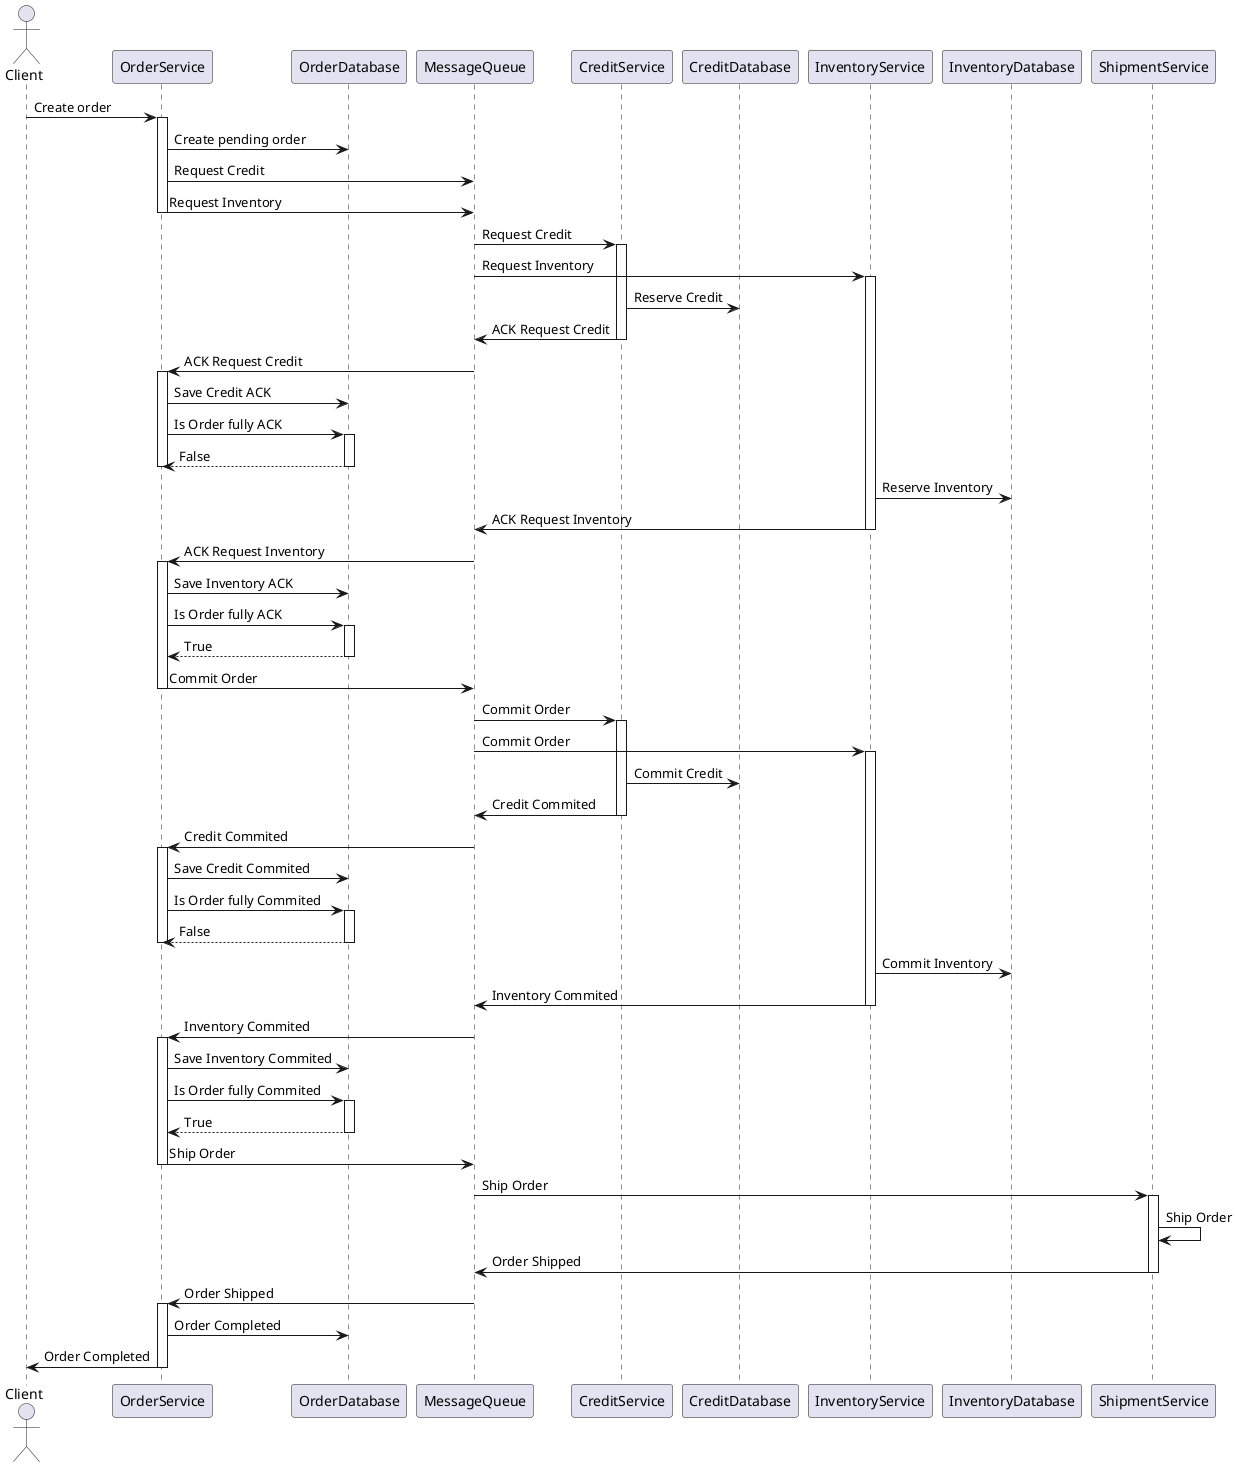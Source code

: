 @startuml
actor Client

participant OrderService
participant OrderDatabase

participant MessageQueue

participant CreditService
participant CreditDatabase

participant InventoryService
participant InventoryDatabase

participant ShipmentService

Client -> OrderService: Create order
activate OrderService
OrderService -> OrderDatabase: Create pending order
OrderService -> MessageQueue: Request Credit
OrderService -> MessageQueue: Request Inventory
deactivate OrderService

MessageQueue -> CreditService: Request Credit
activate CreditService
MessageQueue -> InventoryService: Request Inventory
activate InventoryService

CreditService -> CreditDatabase: Reserve Credit
CreditService -> MessageQueue: ACK Request Credit
deactivate CreditService
MessageQueue -> OrderService: ACK Request Credit
activate OrderService
OrderService -> OrderDatabase: Save Credit ACK
OrderService -> OrderDatabase: Is Order fully ACK
activate OrderDatabase
return False
deactivate OrderService

InventoryService -> InventoryDatabase: Reserve Inventory
InventoryService -> MessageQueue: ACK Request Inventory
deactivate InventoryService
MessageQueue -> OrderService: ACK Request Inventory
activate OrderService
OrderService -> OrderDatabase: Save Inventory ACK
OrderService -> OrderDatabase: Is Order fully ACK
activate OrderDatabase
return True

OrderService -> MessageQueue: Commit Order
deactivate OrderService

MessageQueue -> CreditService: Commit Order
activate CreditService
MessageQueue -> InventoryService: Commit Order
activate InventoryService

CreditService -> CreditDatabase: Commit Credit
CreditService -> MessageQueue: Credit Commited
deactivate CreditService
MessageQueue -> OrderService: Credit Commited
activate OrderService
OrderService -> OrderDatabase: Save Credit Commited
OrderService -> OrderDatabase: Is Order fully Commited
activate OrderDatabase
return False
deactivate OrderService





InventoryService -> InventoryDatabase: Commit Inventory
InventoryService -> MessageQueue: Inventory Commited
deactivate InventoryService
MessageQueue -> OrderService: Inventory Commited
activate OrderService
OrderService -> OrderDatabase: Save Inventory Commited
OrderService -> OrderDatabase: Is Order fully Commited
activate OrderDatabase
return True
OrderService -> MessageQueue: Ship Order
deactivate OrderService

MessageQueue -> ShipmentService: Ship Order
activate ShipmentService
ShipmentService -> ShipmentService: Ship Order
ShipmentService -> MessageQueue: Order Shipped
deactivate ShipmentService

MessageQueue -> OrderService: Order Shipped
activate OrderService
OrderService -> OrderDatabase: Order Completed
OrderService -> Client: Order Completed
deactivate OrderService




@enduml